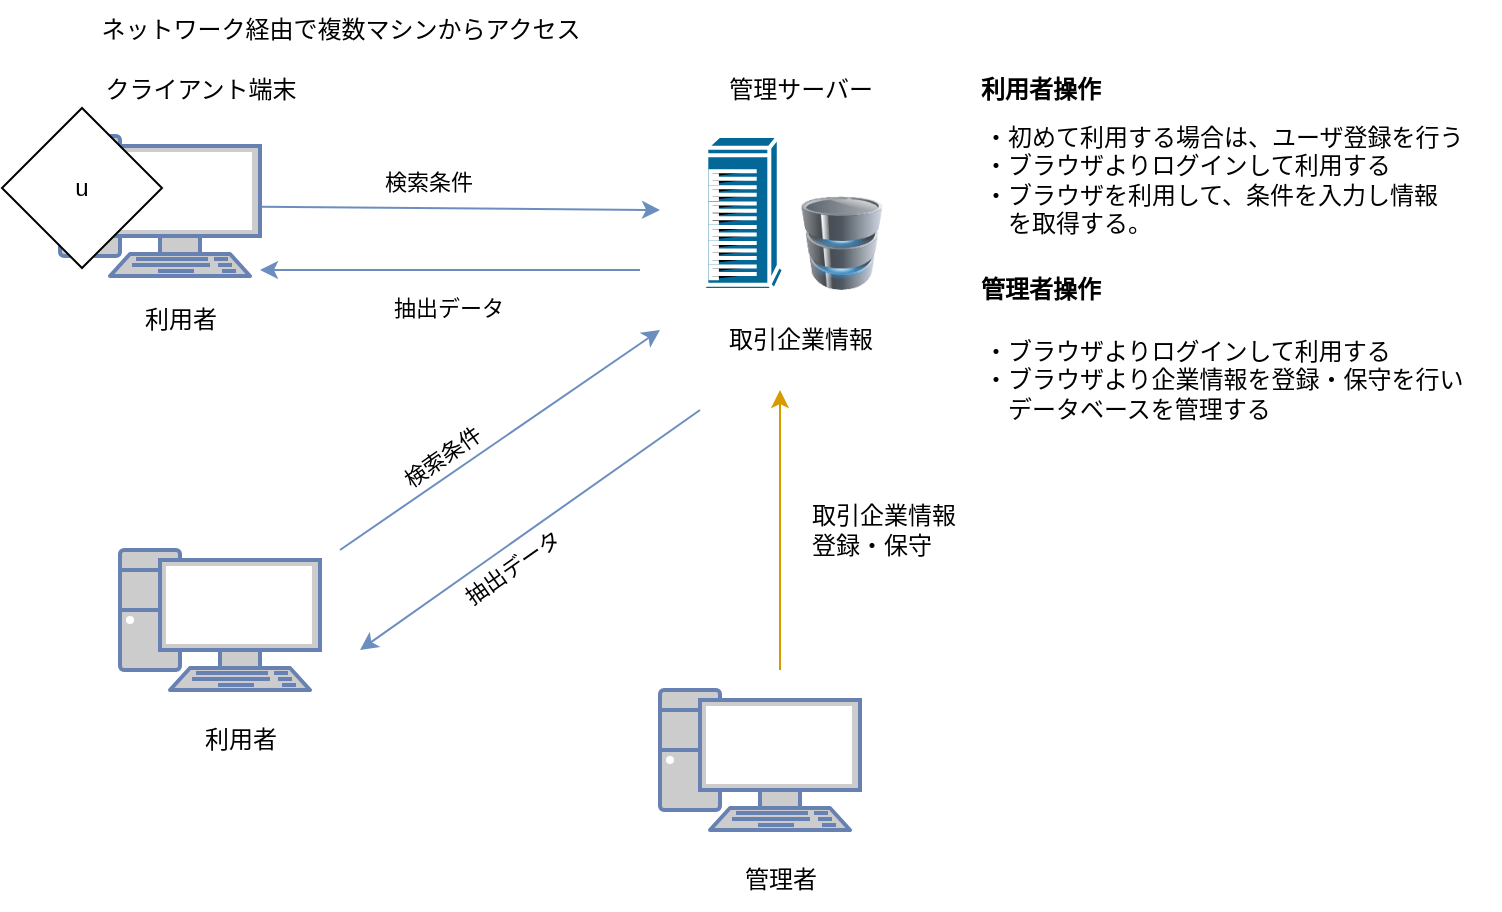 <mxfile>
    <diagram id="-O_0z88nFIbGi3j7XrE8" name="ページ1">
        <mxGraphModel dx="65" dy="610" grid="1" gridSize="10" guides="1" tooltips="1" connect="1" arrows="1" fold="1" page="1" pageScale="1" pageWidth="827" pageHeight="1169" math="0" shadow="0">
            <root>
                <mxCell id="0"/>
                <mxCell id="1" parent="0"/>
                <mxCell id="2" value="ネットワーク経由で複数マシンからアクセス" style="text;html=1;align=center;verticalAlign=middle;resizable=0;points=[];autosize=1;strokeColor=none;fillColor=none;" parent="1" vertex="1">
                    <mxGeometry x="39" y="216" width="260" height="30" as="geometry"/>
                </mxCell>
                <mxCell id="23" value="" style="edgeStyle=none;html=1;" parent="1" source="3" target="2" edge="1">
                    <mxGeometry relative="1" as="geometry"/>
                </mxCell>
                <mxCell id="3" value="クライアント端末" style="text;html=1;align=center;verticalAlign=middle;resizable=0;points=[];autosize=1;strokeColor=none;fillColor=none;" parent="1" vertex="1">
                    <mxGeometry x="39" y="246" width="120" height="30" as="geometry"/>
                </mxCell>
                <mxCell id="6" style="edgeStyle=none;html=1;fillColor=#dae8fc;strokeColor=#6c8ebf;" parent="1" source="4" edge="1">
                    <mxGeometry relative="1" as="geometry">
                        <mxPoint x="329" y="321" as="targetPoint"/>
                    </mxGeometry>
                </mxCell>
                <mxCell id="7" value="検索条件" style="edgeLabel;html=1;align=center;verticalAlign=middle;resizable=0;points=[];" parent="6" vertex="1" connectable="0">
                    <mxGeometry x="-0.316" y="-1" relative="1" as="geometry">
                        <mxPoint x="15" y="-14" as="offset"/>
                    </mxGeometry>
                </mxCell>
                <mxCell id="4" value="" style="fontColor=#0066CC;verticalAlign=top;verticalLabelPosition=bottom;labelPosition=center;align=center;html=1;outlineConnect=0;fillColor=#CCCCCC;strokeColor=#6881B3;gradientColor=none;gradientDirection=north;strokeWidth=2;shape=mxgraph.networks.pc;" parent="1" vertex="1">
                    <mxGeometry x="29" y="284" width="100" height="70" as="geometry"/>
                </mxCell>
                <mxCell id="8" value="" style="shape=mxgraph.cisco.computers_and_peripherals.ibm_tower;html=1;pointerEvents=1;dashed=0;fillColor=#036897;strokeColor=#ffffff;strokeWidth=2;verticalLabelPosition=bottom;verticalAlign=top;align=center;outlineConnect=0;" parent="1" vertex="1">
                    <mxGeometry x="349" y="284" width="42" height="77" as="geometry"/>
                </mxCell>
                <mxCell id="9" value="" style="image;html=1;image=img/lib/clip_art/computers/Database_128x128.png" parent="1" vertex="1">
                    <mxGeometry x="391" y="314" width="58" height="47" as="geometry"/>
                </mxCell>
                <mxCell id="10" value="管理サーバー" style="text;html=1;align=center;verticalAlign=middle;resizable=0;points=[];autosize=1;strokeColor=none;fillColor=none;" parent="1" vertex="1">
                    <mxGeometry x="349" y="246" width="100" height="30" as="geometry"/>
                </mxCell>
                <mxCell id="11" value="取引企業情報" style="text;html=1;align=center;verticalAlign=middle;resizable=0;points=[];autosize=1;strokeColor=none;fillColor=none;" parent="1" vertex="1">
                    <mxGeometry x="349" y="371" width="100" height="30" as="geometry"/>
                </mxCell>
                <mxCell id="13" value="" style="endArrow=classic;html=1;fillColor=#dae8fc;strokeColor=#6c8ebf;" parent="1" edge="1">
                    <mxGeometry width="50" height="50" relative="1" as="geometry">
                        <mxPoint x="319" y="351" as="sourcePoint"/>
                        <mxPoint x="129" y="351" as="targetPoint"/>
                    </mxGeometry>
                </mxCell>
                <mxCell id="14" value="抽出データ" style="edgeLabel;html=1;align=center;verticalAlign=middle;resizable=0;points=[];" parent="1" vertex="1" connectable="0">
                    <mxGeometry x="229.007" y="320.604" as="geometry">
                        <mxPoint x="-6" y="49" as="offset"/>
                    </mxGeometry>
                </mxCell>
                <mxCell id="15" value="" style="fontColor=#0066CC;verticalAlign=top;verticalLabelPosition=bottom;labelPosition=center;align=center;html=1;outlineConnect=0;fillColor=#CCCCCC;strokeColor=#6881B3;gradientColor=none;gradientDirection=north;strokeWidth=2;shape=mxgraph.networks.pc;" parent="1" vertex="1">
                    <mxGeometry x="59" y="491" width="100" height="70" as="geometry"/>
                </mxCell>
                <mxCell id="16" value="" style="endArrow=classic;html=1;fillColor=#dae8fc;strokeColor=#6c8ebf;" parent="1" edge="1">
                    <mxGeometry width="50" height="50" relative="1" as="geometry">
                        <mxPoint x="169" y="491" as="sourcePoint"/>
                        <mxPoint x="329" y="381" as="targetPoint"/>
                    </mxGeometry>
                </mxCell>
                <mxCell id="17" value="検索条件" style="edgeLabel;html=1;align=center;verticalAlign=middle;resizable=0;points=[];rotation=325;" parent="16" vertex="1" connectable="0">
                    <mxGeometry x="-0.202" y="3" relative="1" as="geometry">
                        <mxPoint x="-12" as="offset"/>
                    </mxGeometry>
                </mxCell>
                <mxCell id="18" value="" style="endArrow=classic;html=1;fillColor=#dae8fc;strokeColor=#6c8ebf;" parent="1" edge="1">
                    <mxGeometry width="50" height="50" relative="1" as="geometry">
                        <mxPoint x="349" y="421" as="sourcePoint"/>
                        <mxPoint x="179" y="541" as="targetPoint"/>
                    </mxGeometry>
                </mxCell>
                <mxCell id="19" value="抽出データ" style="edgeLabel;html=1;align=center;verticalAlign=middle;resizable=0;points=[];rotation=325;" parent="1" vertex="1" connectable="0">
                    <mxGeometry x="228.752" y="454.905" as="geometry">
                        <mxPoint x="-4.513" y="51.775" as="offset"/>
                    </mxGeometry>
                </mxCell>
                <mxCell id="20" value="" style="endArrow=classic;html=1;fillColor=#ffe6cc;strokeColor=#d79b00;" parent="1" edge="1">
                    <mxGeometry width="50" height="50" relative="1" as="geometry">
                        <mxPoint x="389" y="551" as="sourcePoint"/>
                        <mxPoint x="389" y="411" as="targetPoint"/>
                    </mxGeometry>
                </mxCell>
                <mxCell id="21" value="取引企業情報&lt;br&gt;登録・保守" style="text;html=1;align=left;verticalAlign=middle;resizable=0;points=[];autosize=1;strokeColor=none;fillColor=none;" parent="1" vertex="1">
                    <mxGeometry x="403" y="461" width="100" height="40" as="geometry"/>
                </mxCell>
                <mxCell id="22" value="" style="fontColor=#0066CC;verticalAlign=top;verticalLabelPosition=bottom;labelPosition=center;align=center;html=1;outlineConnect=0;fillColor=#CCCCCC;strokeColor=#6881B3;gradientColor=none;gradientDirection=north;strokeWidth=2;shape=mxgraph.networks.pc;" parent="1" vertex="1">
                    <mxGeometry x="329" y="561" width="100" height="70" as="geometry"/>
                </mxCell>
                <mxCell id="24" value="利用者" style="text;html=1;align=center;verticalAlign=middle;resizable=0;points=[];autosize=1;strokeColor=none;fillColor=none;" parent="1" vertex="1">
                    <mxGeometry x="59" y="361" width="60" height="30" as="geometry"/>
                </mxCell>
                <mxCell id="25" value="利用者" style="text;html=1;align=center;verticalAlign=middle;resizable=0;points=[];autosize=1;strokeColor=none;fillColor=none;" parent="1" vertex="1">
                    <mxGeometry x="89" y="571" width="60" height="30" as="geometry"/>
                </mxCell>
                <mxCell id="26" value="管理者" style="text;html=1;align=center;verticalAlign=middle;resizable=0;points=[];autosize=1;strokeColor=none;fillColor=none;" parent="1" vertex="1">
                    <mxGeometry x="359" y="641" width="60" height="30" as="geometry"/>
                </mxCell>
                <mxCell id="27" value="&lt;b&gt;利用者操作&lt;/b&gt;" style="text;html=1;align=center;verticalAlign=middle;resizable=0;points=[];autosize=1;strokeColor=none;fillColor=none;" parent="1" vertex="1">
                    <mxGeometry x="479" y="246" width="80" height="30" as="geometry"/>
                </mxCell>
                <mxCell id="28" value="・初めて利用する場合は、ユーザ登録を行う&lt;br&gt;・ブラウザよりログインして利用する&lt;br&gt;・ブラウザを利用して、条件を入力し情報&lt;br&gt;　を取得する。" style="text;html=1;align=left;verticalAlign=middle;resizable=0;points=[];autosize=1;strokeColor=none;fillColor=none;" parent="1" vertex="1">
                    <mxGeometry x="489" y="271" width="260" height="70" as="geometry"/>
                </mxCell>
                <mxCell id="29" value="&lt;b&gt;管理者操作&lt;/b&gt;" style="text;html=1;align=center;verticalAlign=middle;resizable=0;points=[];autosize=1;strokeColor=none;fillColor=none;" parent="1" vertex="1">
                    <mxGeometry x="479" y="346" width="80" height="30" as="geometry"/>
                </mxCell>
                <mxCell id="30" value="・ブラウザよりログインして利用する&lt;br&gt;・ブラウザより企業情報を登録・保守を行い&lt;br&gt;　データベースを管理する" style="text;html=1;align=left;verticalAlign=middle;resizable=0;points=[];autosize=1;strokeColor=none;fillColor=none;" parent="1" vertex="1">
                    <mxGeometry x="489" y="376" width="260" height="60" as="geometry"/>
                </mxCell>
                <mxCell id="31" value="u　" style="rhombus;whiteSpace=wrap;html=1;" vertex="1" parent="1">
                    <mxGeometry y="270" width="80" height="80" as="geometry"/>
                </mxCell>
            </root>
        </mxGraphModel>
    </diagram>
</mxfile>